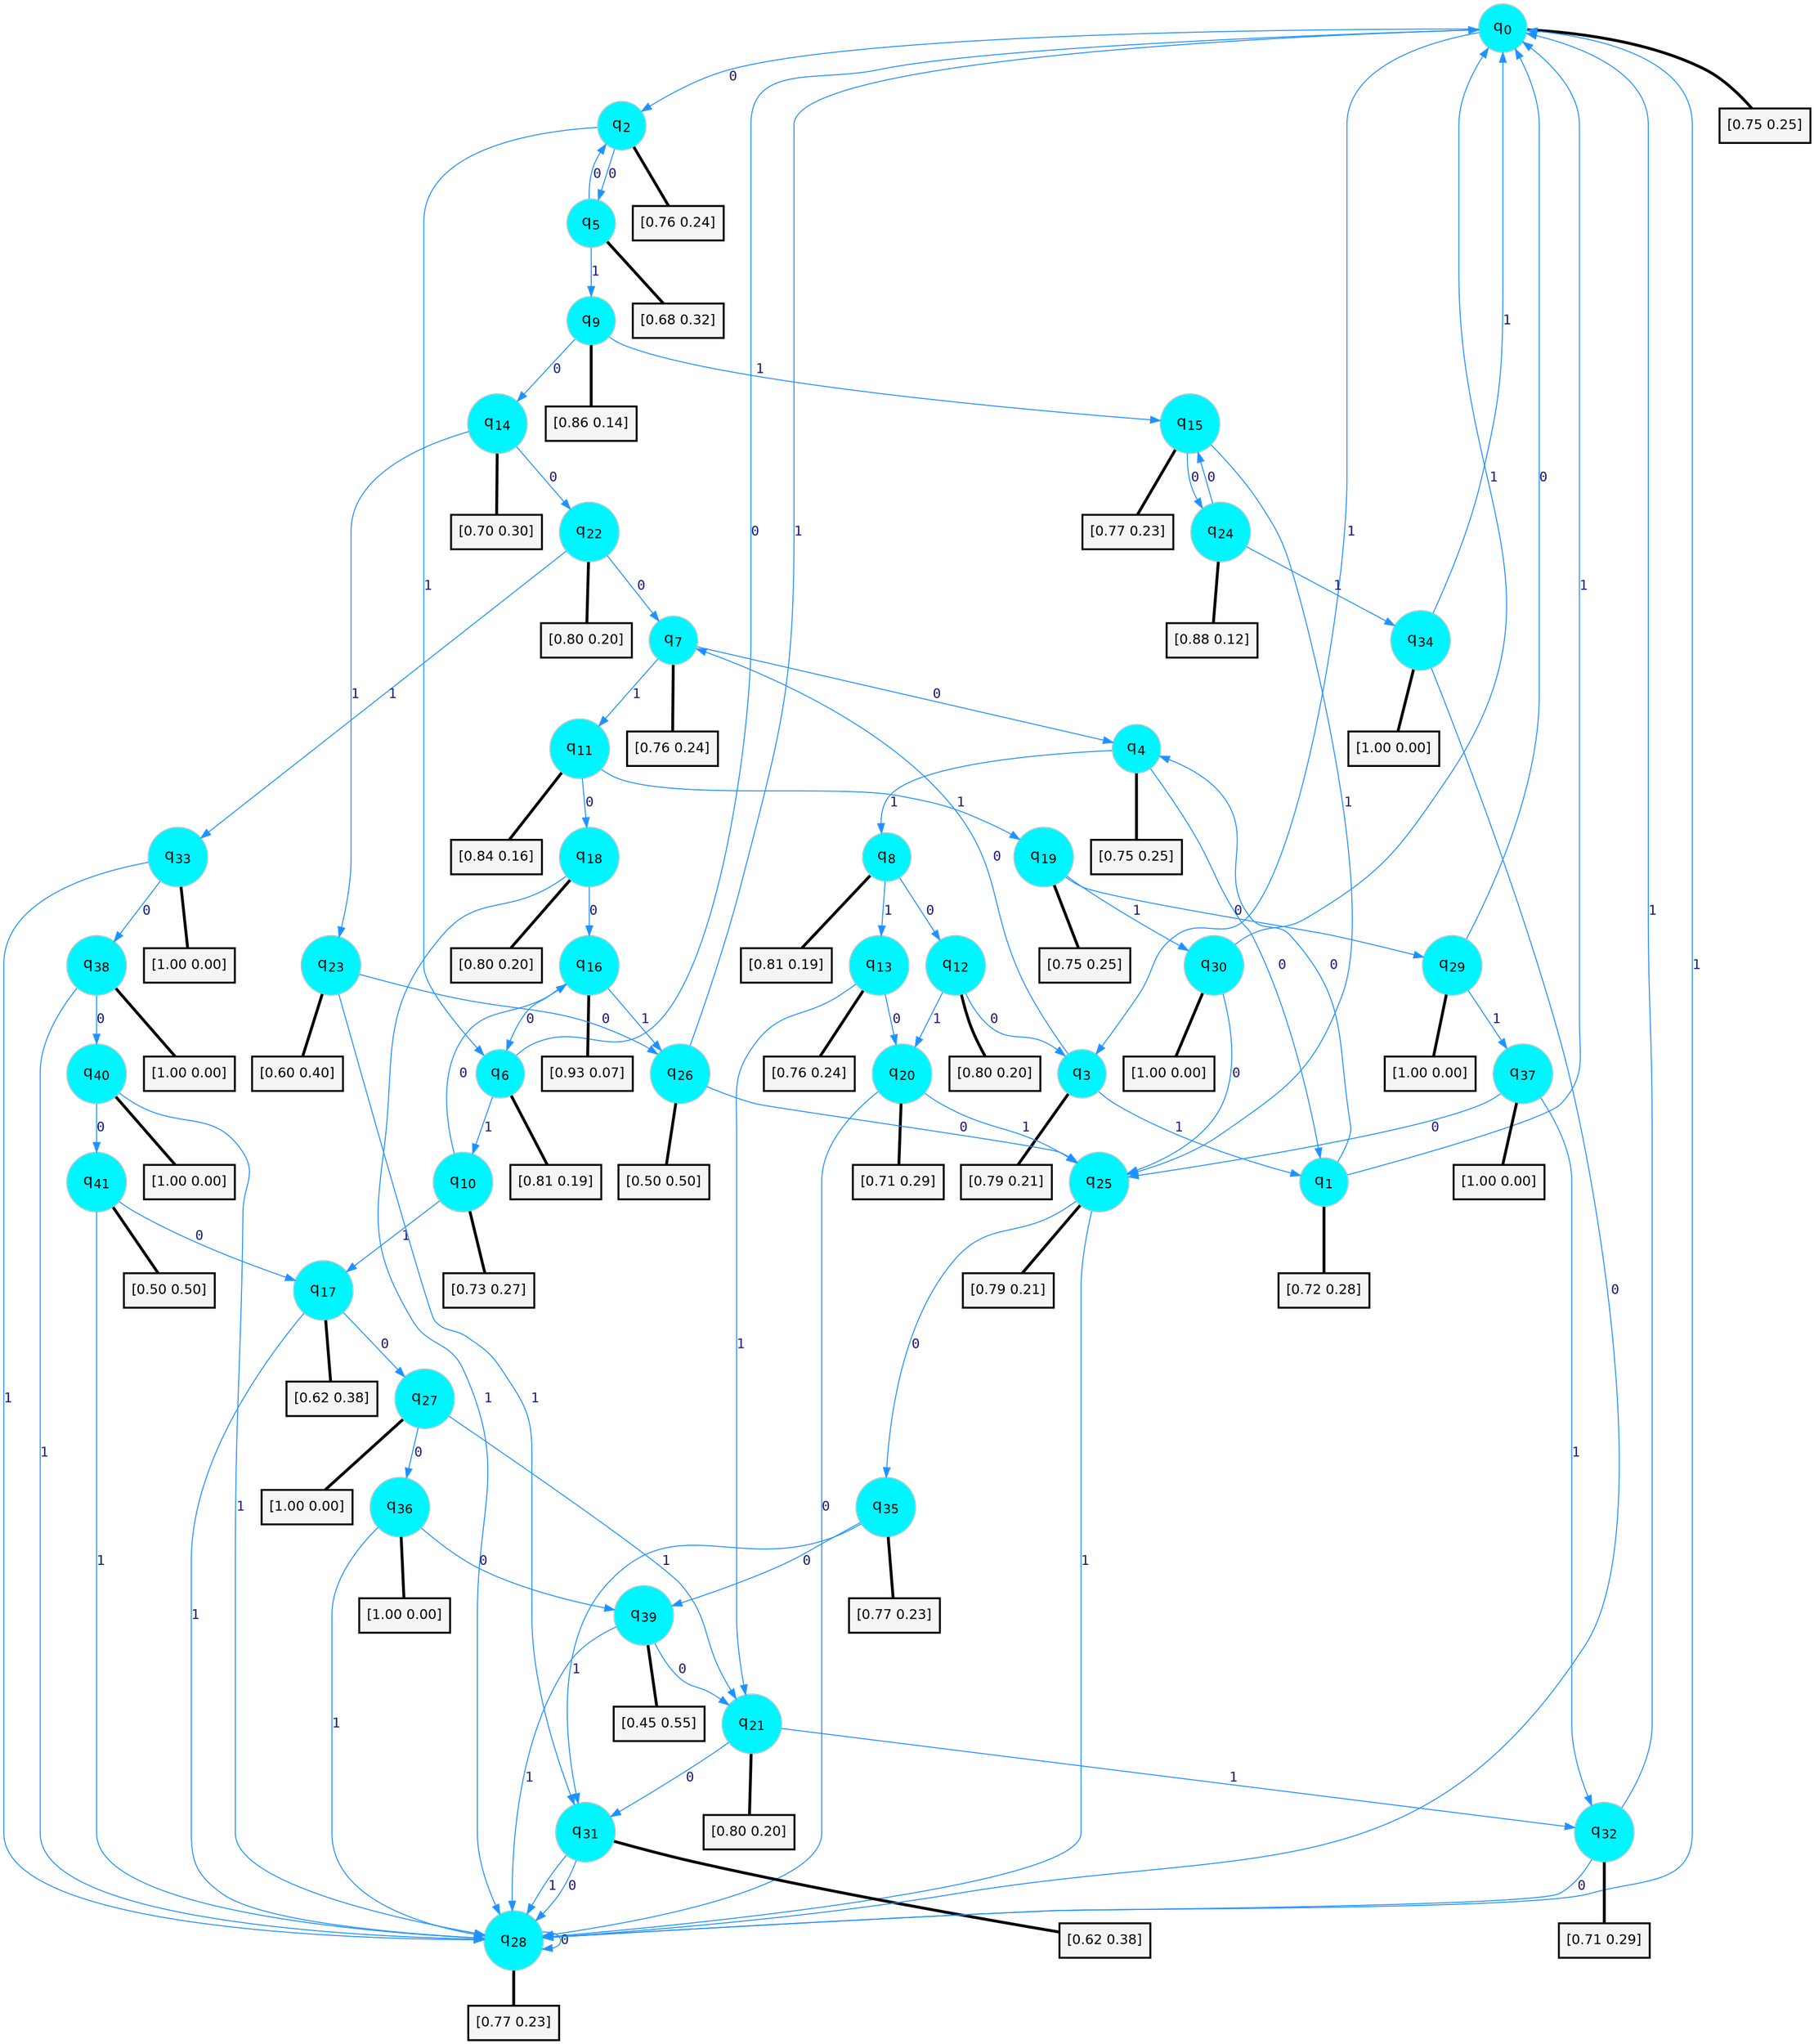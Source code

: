 digraph G {
graph [
bgcolor=transparent, dpi=300, rankdir=TD, size="40,25"];
node [
color=gray, fillcolor=turquoise1, fontcolor=black, fontname=Helvetica, fontsize=16, fontweight=bold, shape=circle, style=filled];
edge [
arrowsize=1, color=dodgerblue1, fontcolor=midnightblue, fontname=courier, fontweight=bold, penwidth=1, style=solid, weight=20];
0[label=<q<SUB>0</SUB>>];
1[label=<q<SUB>1</SUB>>];
2[label=<q<SUB>2</SUB>>];
3[label=<q<SUB>3</SUB>>];
4[label=<q<SUB>4</SUB>>];
5[label=<q<SUB>5</SUB>>];
6[label=<q<SUB>6</SUB>>];
7[label=<q<SUB>7</SUB>>];
8[label=<q<SUB>8</SUB>>];
9[label=<q<SUB>9</SUB>>];
10[label=<q<SUB>10</SUB>>];
11[label=<q<SUB>11</SUB>>];
12[label=<q<SUB>12</SUB>>];
13[label=<q<SUB>13</SUB>>];
14[label=<q<SUB>14</SUB>>];
15[label=<q<SUB>15</SUB>>];
16[label=<q<SUB>16</SUB>>];
17[label=<q<SUB>17</SUB>>];
18[label=<q<SUB>18</SUB>>];
19[label=<q<SUB>19</SUB>>];
20[label=<q<SUB>20</SUB>>];
21[label=<q<SUB>21</SUB>>];
22[label=<q<SUB>22</SUB>>];
23[label=<q<SUB>23</SUB>>];
24[label=<q<SUB>24</SUB>>];
25[label=<q<SUB>25</SUB>>];
26[label=<q<SUB>26</SUB>>];
27[label=<q<SUB>27</SUB>>];
28[label=<q<SUB>28</SUB>>];
29[label=<q<SUB>29</SUB>>];
30[label=<q<SUB>30</SUB>>];
31[label=<q<SUB>31</SUB>>];
32[label=<q<SUB>32</SUB>>];
33[label=<q<SUB>33</SUB>>];
34[label=<q<SUB>34</SUB>>];
35[label=<q<SUB>35</SUB>>];
36[label=<q<SUB>36</SUB>>];
37[label=<q<SUB>37</SUB>>];
38[label=<q<SUB>38</SUB>>];
39[label=<q<SUB>39</SUB>>];
40[label=<q<SUB>40</SUB>>];
41[label=<q<SUB>41</SUB>>];
42[label="[0.75 0.25]", shape=box,fontcolor=black, fontname=Helvetica, fontsize=14, penwidth=2, fillcolor=whitesmoke,color=black];
43[label="[0.72 0.28]", shape=box,fontcolor=black, fontname=Helvetica, fontsize=14, penwidth=2, fillcolor=whitesmoke,color=black];
44[label="[0.76 0.24]", shape=box,fontcolor=black, fontname=Helvetica, fontsize=14, penwidth=2, fillcolor=whitesmoke,color=black];
45[label="[0.79 0.21]", shape=box,fontcolor=black, fontname=Helvetica, fontsize=14, penwidth=2, fillcolor=whitesmoke,color=black];
46[label="[0.75 0.25]", shape=box,fontcolor=black, fontname=Helvetica, fontsize=14, penwidth=2, fillcolor=whitesmoke,color=black];
47[label="[0.68 0.32]", shape=box,fontcolor=black, fontname=Helvetica, fontsize=14, penwidth=2, fillcolor=whitesmoke,color=black];
48[label="[0.81 0.19]", shape=box,fontcolor=black, fontname=Helvetica, fontsize=14, penwidth=2, fillcolor=whitesmoke,color=black];
49[label="[0.76 0.24]", shape=box,fontcolor=black, fontname=Helvetica, fontsize=14, penwidth=2, fillcolor=whitesmoke,color=black];
50[label="[0.81 0.19]", shape=box,fontcolor=black, fontname=Helvetica, fontsize=14, penwidth=2, fillcolor=whitesmoke,color=black];
51[label="[0.86 0.14]", shape=box,fontcolor=black, fontname=Helvetica, fontsize=14, penwidth=2, fillcolor=whitesmoke,color=black];
52[label="[0.73 0.27]", shape=box,fontcolor=black, fontname=Helvetica, fontsize=14, penwidth=2, fillcolor=whitesmoke,color=black];
53[label="[0.84 0.16]", shape=box,fontcolor=black, fontname=Helvetica, fontsize=14, penwidth=2, fillcolor=whitesmoke,color=black];
54[label="[0.80 0.20]", shape=box,fontcolor=black, fontname=Helvetica, fontsize=14, penwidth=2, fillcolor=whitesmoke,color=black];
55[label="[0.76 0.24]", shape=box,fontcolor=black, fontname=Helvetica, fontsize=14, penwidth=2, fillcolor=whitesmoke,color=black];
56[label="[0.70 0.30]", shape=box,fontcolor=black, fontname=Helvetica, fontsize=14, penwidth=2, fillcolor=whitesmoke,color=black];
57[label="[0.77 0.23]", shape=box,fontcolor=black, fontname=Helvetica, fontsize=14, penwidth=2, fillcolor=whitesmoke,color=black];
58[label="[0.93 0.07]", shape=box,fontcolor=black, fontname=Helvetica, fontsize=14, penwidth=2, fillcolor=whitesmoke,color=black];
59[label="[0.62 0.38]", shape=box,fontcolor=black, fontname=Helvetica, fontsize=14, penwidth=2, fillcolor=whitesmoke,color=black];
60[label="[0.80 0.20]", shape=box,fontcolor=black, fontname=Helvetica, fontsize=14, penwidth=2, fillcolor=whitesmoke,color=black];
61[label="[0.75 0.25]", shape=box,fontcolor=black, fontname=Helvetica, fontsize=14, penwidth=2, fillcolor=whitesmoke,color=black];
62[label="[0.71 0.29]", shape=box,fontcolor=black, fontname=Helvetica, fontsize=14, penwidth=2, fillcolor=whitesmoke,color=black];
63[label="[0.80 0.20]", shape=box,fontcolor=black, fontname=Helvetica, fontsize=14, penwidth=2, fillcolor=whitesmoke,color=black];
64[label="[0.80 0.20]", shape=box,fontcolor=black, fontname=Helvetica, fontsize=14, penwidth=2, fillcolor=whitesmoke,color=black];
65[label="[0.60 0.40]", shape=box,fontcolor=black, fontname=Helvetica, fontsize=14, penwidth=2, fillcolor=whitesmoke,color=black];
66[label="[0.88 0.12]", shape=box,fontcolor=black, fontname=Helvetica, fontsize=14, penwidth=2, fillcolor=whitesmoke,color=black];
67[label="[0.79 0.21]", shape=box,fontcolor=black, fontname=Helvetica, fontsize=14, penwidth=2, fillcolor=whitesmoke,color=black];
68[label="[0.50 0.50]", shape=box,fontcolor=black, fontname=Helvetica, fontsize=14, penwidth=2, fillcolor=whitesmoke,color=black];
69[label="[1.00 0.00]", shape=box,fontcolor=black, fontname=Helvetica, fontsize=14, penwidth=2, fillcolor=whitesmoke,color=black];
70[label="[0.77 0.23]", shape=box,fontcolor=black, fontname=Helvetica, fontsize=14, penwidth=2, fillcolor=whitesmoke,color=black];
71[label="[1.00 0.00]", shape=box,fontcolor=black, fontname=Helvetica, fontsize=14, penwidth=2, fillcolor=whitesmoke,color=black];
72[label="[1.00 0.00]", shape=box,fontcolor=black, fontname=Helvetica, fontsize=14, penwidth=2, fillcolor=whitesmoke,color=black];
73[label="[0.62 0.38]", shape=box,fontcolor=black, fontname=Helvetica, fontsize=14, penwidth=2, fillcolor=whitesmoke,color=black];
74[label="[0.71 0.29]", shape=box,fontcolor=black, fontname=Helvetica, fontsize=14, penwidth=2, fillcolor=whitesmoke,color=black];
75[label="[1.00 0.00]", shape=box,fontcolor=black, fontname=Helvetica, fontsize=14, penwidth=2, fillcolor=whitesmoke,color=black];
76[label="[1.00 0.00]", shape=box,fontcolor=black, fontname=Helvetica, fontsize=14, penwidth=2, fillcolor=whitesmoke,color=black];
77[label="[0.77 0.23]", shape=box,fontcolor=black, fontname=Helvetica, fontsize=14, penwidth=2, fillcolor=whitesmoke,color=black];
78[label="[1.00 0.00]", shape=box,fontcolor=black, fontname=Helvetica, fontsize=14, penwidth=2, fillcolor=whitesmoke,color=black];
79[label="[1.00 0.00]", shape=box,fontcolor=black, fontname=Helvetica, fontsize=14, penwidth=2, fillcolor=whitesmoke,color=black];
80[label="[1.00 0.00]", shape=box,fontcolor=black, fontname=Helvetica, fontsize=14, penwidth=2, fillcolor=whitesmoke,color=black];
81[label="[0.45 0.55]", shape=box,fontcolor=black, fontname=Helvetica, fontsize=14, penwidth=2, fillcolor=whitesmoke,color=black];
82[label="[1.00 0.00]", shape=box,fontcolor=black, fontname=Helvetica, fontsize=14, penwidth=2, fillcolor=whitesmoke,color=black];
83[label="[0.50 0.50]", shape=box,fontcolor=black, fontname=Helvetica, fontsize=14, penwidth=2, fillcolor=whitesmoke,color=black];
0->2 [label=0];
0->3 [label=1];
0->42 [arrowhead=none, penwidth=3,color=black];
1->4 [label=0];
1->0 [label=1];
1->43 [arrowhead=none, penwidth=3,color=black];
2->5 [label=0];
2->6 [label=1];
2->44 [arrowhead=none, penwidth=3,color=black];
3->7 [label=0];
3->1 [label=1];
3->45 [arrowhead=none, penwidth=3,color=black];
4->1 [label=0];
4->8 [label=1];
4->46 [arrowhead=none, penwidth=3,color=black];
5->2 [label=0];
5->9 [label=1];
5->47 [arrowhead=none, penwidth=3,color=black];
6->0 [label=0];
6->10 [label=1];
6->48 [arrowhead=none, penwidth=3,color=black];
7->4 [label=0];
7->11 [label=1];
7->49 [arrowhead=none, penwidth=3,color=black];
8->12 [label=0];
8->13 [label=1];
8->50 [arrowhead=none, penwidth=3,color=black];
9->14 [label=0];
9->15 [label=1];
9->51 [arrowhead=none, penwidth=3,color=black];
10->16 [label=0];
10->17 [label=1];
10->52 [arrowhead=none, penwidth=3,color=black];
11->18 [label=0];
11->19 [label=1];
11->53 [arrowhead=none, penwidth=3,color=black];
12->3 [label=0];
12->20 [label=1];
12->54 [arrowhead=none, penwidth=3,color=black];
13->20 [label=0];
13->21 [label=1];
13->55 [arrowhead=none, penwidth=3,color=black];
14->22 [label=0];
14->23 [label=1];
14->56 [arrowhead=none, penwidth=3,color=black];
15->24 [label=0];
15->25 [label=1];
15->57 [arrowhead=none, penwidth=3,color=black];
16->6 [label=0];
16->26 [label=1];
16->58 [arrowhead=none, penwidth=3,color=black];
17->27 [label=0];
17->28 [label=1];
17->59 [arrowhead=none, penwidth=3,color=black];
18->16 [label=0];
18->28 [label=1];
18->60 [arrowhead=none, penwidth=3,color=black];
19->29 [label=0];
19->30 [label=1];
19->61 [arrowhead=none, penwidth=3,color=black];
20->28 [label=0];
20->25 [label=1];
20->62 [arrowhead=none, penwidth=3,color=black];
21->31 [label=0];
21->32 [label=1];
21->63 [arrowhead=none, penwidth=3,color=black];
22->7 [label=0];
22->33 [label=1];
22->64 [arrowhead=none, penwidth=3,color=black];
23->26 [label=0];
23->31 [label=1];
23->65 [arrowhead=none, penwidth=3,color=black];
24->15 [label=0];
24->34 [label=1];
24->66 [arrowhead=none, penwidth=3,color=black];
25->35 [label=0];
25->28 [label=1];
25->67 [arrowhead=none, penwidth=3,color=black];
26->25 [label=0];
26->0 [label=1];
26->68 [arrowhead=none, penwidth=3,color=black];
27->36 [label=0];
27->21 [label=1];
27->69 [arrowhead=none, penwidth=3,color=black];
28->28 [label=0];
28->0 [label=1];
28->70 [arrowhead=none, penwidth=3,color=black];
29->0 [label=0];
29->37 [label=1];
29->71 [arrowhead=none, penwidth=3,color=black];
30->25 [label=0];
30->0 [label=1];
30->72 [arrowhead=none, penwidth=3,color=black];
31->28 [label=0];
31->28 [label=1];
31->73 [arrowhead=none, penwidth=3,color=black];
32->28 [label=0];
32->0 [label=1];
32->74 [arrowhead=none, penwidth=3,color=black];
33->38 [label=0];
33->28 [label=1];
33->75 [arrowhead=none, penwidth=3,color=black];
34->28 [label=0];
34->0 [label=1];
34->76 [arrowhead=none, penwidth=3,color=black];
35->39 [label=0];
35->31 [label=1];
35->77 [arrowhead=none, penwidth=3,color=black];
36->39 [label=0];
36->28 [label=1];
36->78 [arrowhead=none, penwidth=3,color=black];
37->25 [label=0];
37->32 [label=1];
37->79 [arrowhead=none, penwidth=3,color=black];
38->40 [label=0];
38->28 [label=1];
38->80 [arrowhead=none, penwidth=3,color=black];
39->21 [label=0];
39->28 [label=1];
39->81 [arrowhead=none, penwidth=3,color=black];
40->41 [label=0];
40->28 [label=1];
40->82 [arrowhead=none, penwidth=3,color=black];
41->17 [label=0];
41->28 [label=1];
41->83 [arrowhead=none, penwidth=3,color=black];
}
